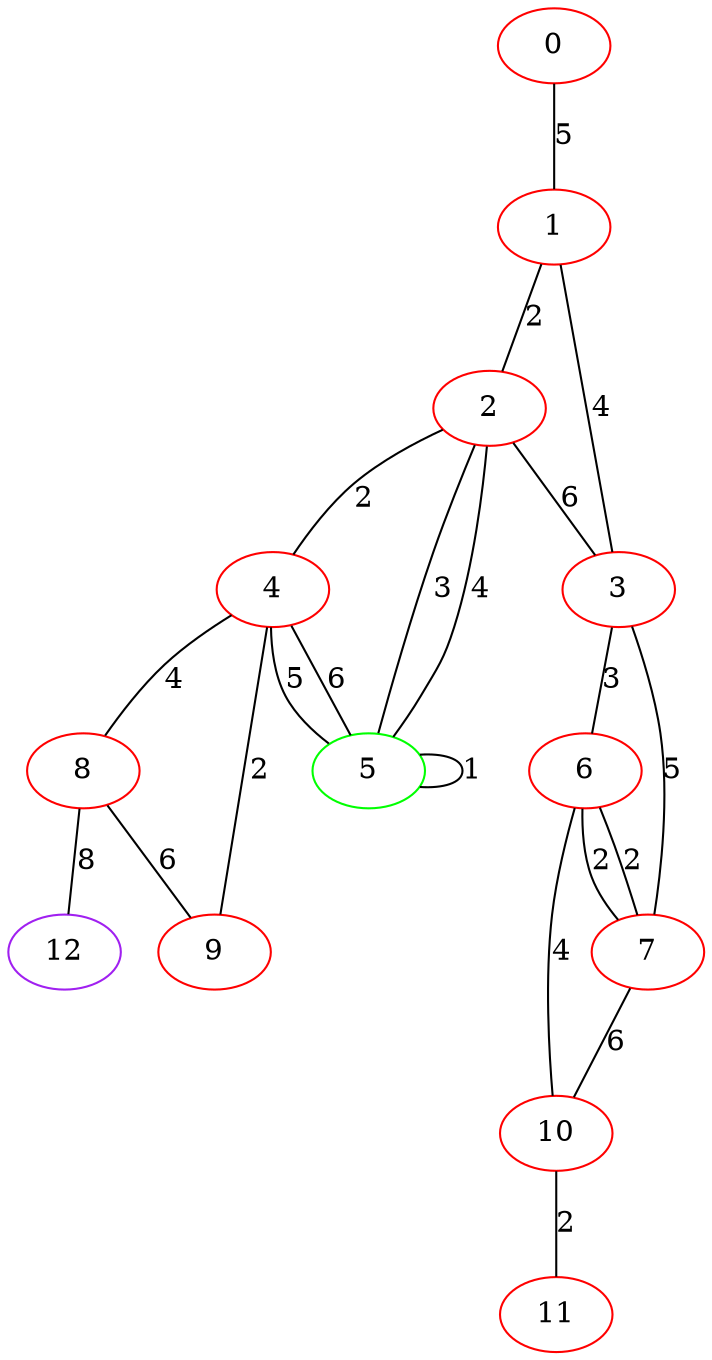 graph "" {
0 [color=red, weight=1];
1 [color=red, weight=1];
2 [color=red, weight=1];
3 [color=red, weight=1];
4 [color=red, weight=1];
5 [color=green, weight=2];
6 [color=red, weight=1];
7 [color=red, weight=1];
8 [color=red, weight=1];
9 [color=red, weight=1];
10 [color=red, weight=1];
11 [color=red, weight=1];
12 [color=purple, weight=4];
0 -- 1  [key=0, label=5];
1 -- 2  [key=0, label=2];
1 -- 3  [key=0, label=4];
2 -- 3  [key=0, label=6];
2 -- 4  [key=0, label=2];
2 -- 5  [key=0, label=3];
2 -- 5  [key=1, label=4];
3 -- 6  [key=0, label=3];
3 -- 7  [key=0, label=5];
4 -- 8  [key=0, label=4];
4 -- 9  [key=0, label=2];
4 -- 5  [key=0, label=5];
4 -- 5  [key=1, label=6];
5 -- 5  [key=0, label=1];
6 -- 10  [key=0, label=4];
6 -- 7  [key=0, label=2];
6 -- 7  [key=1, label=2];
7 -- 10  [key=0, label=6];
8 -- 9  [key=0, label=6];
8 -- 12  [key=0, label=8];
10 -- 11  [key=0, label=2];
}
